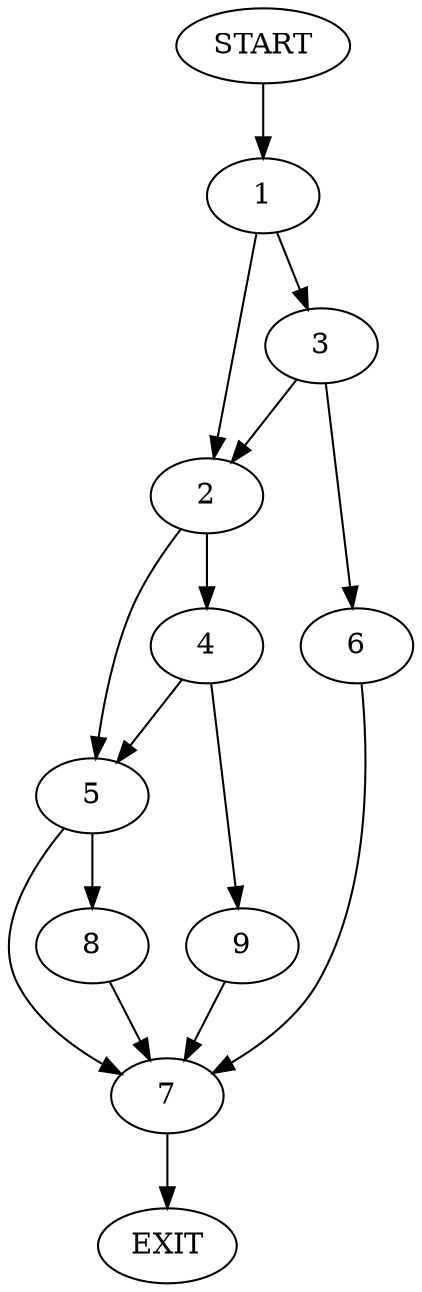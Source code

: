 digraph {
0 [label="START"]
10 [label="EXIT"]
0 -> 1
1 -> 2
1 -> 3
2 -> 4
2 -> 5
3 -> 6
3 -> 2
6 -> 7
7 -> 10
5 -> 7
5 -> 8
4 -> 9
4 -> 5
9 -> 7
8 -> 7
}
